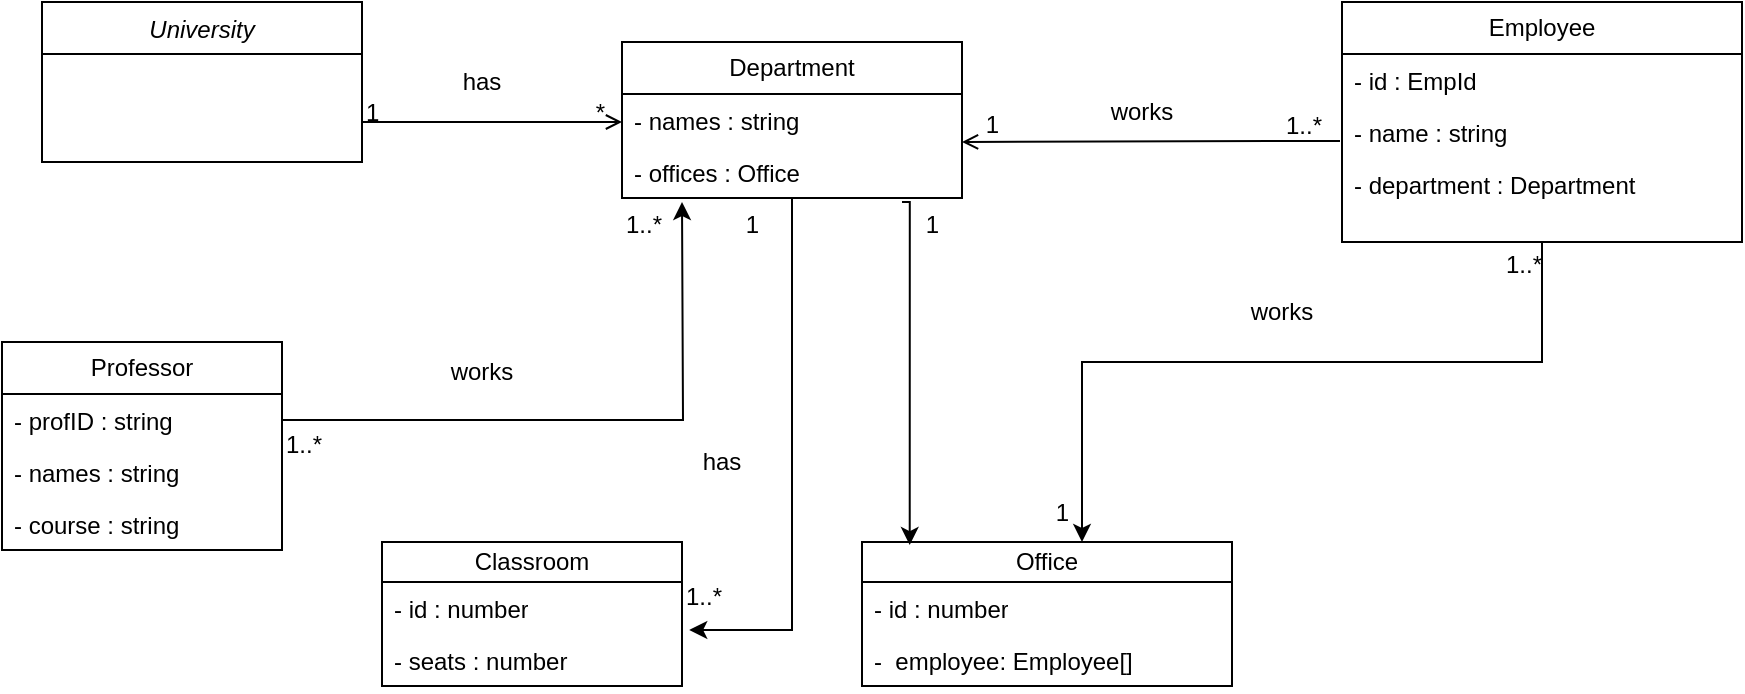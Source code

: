 <mxfile version="21.2.1" type="device">
  <diagram id="C5RBs43oDa-KdzZeNtuy" name="Page-1">
    <mxGraphModel dx="952" dy="883" grid="1" gridSize="10" guides="1" tooltips="1" connect="1" arrows="1" fold="1" page="1" pageScale="1" pageWidth="827" pageHeight="1169" math="0" shadow="0">
      <root>
        <mxCell id="WIyWlLk6GJQsqaUBKTNV-0" />
        <mxCell id="WIyWlLk6GJQsqaUBKTNV-1" parent="WIyWlLk6GJQsqaUBKTNV-0" />
        <mxCell id="zkfFHV4jXpPFQw0GAbJ--0" value="University" style="swimlane;fontStyle=2;align=center;verticalAlign=top;childLayout=stackLayout;horizontal=1;startSize=26;horizontalStack=0;resizeParent=1;resizeLast=0;collapsible=1;marginBottom=0;rounded=0;shadow=0;strokeWidth=1;" parent="WIyWlLk6GJQsqaUBKTNV-1" vertex="1">
          <mxGeometry x="60" y="120" width="160" height="80" as="geometry">
            <mxRectangle x="230" y="140" width="160" height="26" as="alternateBounds" />
          </mxGeometry>
        </mxCell>
        <mxCell id="zkfFHV4jXpPFQw0GAbJ--26" value="" style="endArrow=open;shadow=0;strokeWidth=1;rounded=0;endFill=1;edgeStyle=elbowEdgeStyle;elbow=vertical;" parent="WIyWlLk6GJQsqaUBKTNV-1" source="zkfFHV4jXpPFQw0GAbJ--0" edge="1">
          <mxGeometry x="0.5" y="41" relative="1" as="geometry">
            <mxPoint x="220" y="192" as="sourcePoint" />
            <mxPoint x="350" y="180" as="targetPoint" />
            <mxPoint x="-40" y="32" as="offset" />
            <Array as="points">
              <mxPoint x="290" y="180" />
              <mxPoint x="290" y="150" />
              <mxPoint x="380" y="189" />
            </Array>
          </mxGeometry>
        </mxCell>
        <mxCell id="zkfFHV4jXpPFQw0GAbJ--27" value="1" style="resizable=0;align=left;verticalAlign=bottom;labelBackgroundColor=none;fontSize=12;" parent="zkfFHV4jXpPFQw0GAbJ--26" connectable="0" vertex="1">
          <mxGeometry x="-1" relative="1" as="geometry">
            <mxPoint y="4" as="offset" />
          </mxGeometry>
        </mxCell>
        <mxCell id="zkfFHV4jXpPFQw0GAbJ--28" value="*" style="resizable=0;align=right;verticalAlign=bottom;labelBackgroundColor=none;fontSize=12;" parent="zkfFHV4jXpPFQw0GAbJ--26" connectable="0" vertex="1">
          <mxGeometry x="1" relative="1" as="geometry">
            <mxPoint x="-7" y="4" as="offset" />
          </mxGeometry>
        </mxCell>
        <mxCell id="pk1cMk19EzoJ91RB2THl-36" style="edgeStyle=orthogonalEdgeStyle;rounded=0;orthogonalLoop=1;jettySize=auto;html=1;entryX=1.024;entryY=-0.077;entryDx=0;entryDy=0;entryPerimeter=0;" edge="1" parent="WIyWlLk6GJQsqaUBKTNV-1" source="pk1cMk19EzoJ91RB2THl-0" target="pk1cMk19EzoJ91RB2THl-9">
          <mxGeometry relative="1" as="geometry" />
        </mxCell>
        <mxCell id="pk1cMk19EzoJ91RB2THl-0" value="Department" style="swimlane;fontStyle=0;childLayout=stackLayout;horizontal=1;startSize=26;fillColor=none;horizontalStack=0;resizeParent=1;resizeParentMax=0;resizeLast=0;collapsible=1;marginBottom=0;whiteSpace=wrap;html=1;" vertex="1" parent="WIyWlLk6GJQsqaUBKTNV-1">
          <mxGeometry x="350" y="140" width="170" height="78" as="geometry" />
        </mxCell>
        <mxCell id="pk1cMk19EzoJ91RB2THl-1" value="- names : string" style="text;strokeColor=none;fillColor=none;align=left;verticalAlign=top;spacingLeft=4;spacingRight=4;overflow=hidden;rotatable=0;points=[[0,0.5],[1,0.5]];portConstraint=eastwest;whiteSpace=wrap;html=1;" vertex="1" parent="pk1cMk19EzoJ91RB2THl-0">
          <mxGeometry y="26" width="170" height="26" as="geometry" />
        </mxCell>
        <mxCell id="pk1cMk19EzoJ91RB2THl-2" value="- offices : Office" style="text;strokeColor=none;fillColor=none;align=left;verticalAlign=top;spacingLeft=4;spacingRight=4;overflow=hidden;rotatable=0;points=[[0,0.5],[1,0.5]];portConstraint=eastwest;whiteSpace=wrap;html=1;" vertex="1" parent="pk1cMk19EzoJ91RB2THl-0">
          <mxGeometry y="52" width="170" height="26" as="geometry" />
        </mxCell>
        <mxCell id="pk1cMk19EzoJ91RB2THl-3" value="Office" style="swimlane;fontStyle=0;childLayout=stackLayout;horizontal=1;startSize=20;fillColor=none;horizontalStack=0;resizeParent=1;resizeParentMax=0;resizeLast=0;collapsible=1;marginBottom=0;whiteSpace=wrap;html=1;" vertex="1" parent="WIyWlLk6GJQsqaUBKTNV-1">
          <mxGeometry x="470" y="390" width="185" height="72" as="geometry" />
        </mxCell>
        <mxCell id="pk1cMk19EzoJ91RB2THl-4" value="- id : number" style="text;strokeColor=none;fillColor=none;align=left;verticalAlign=top;spacingLeft=4;spacingRight=4;overflow=hidden;rotatable=0;points=[[0,0.5],[1,0.5]];portConstraint=eastwest;whiteSpace=wrap;html=1;" vertex="1" parent="pk1cMk19EzoJ91RB2THl-3">
          <mxGeometry y="20" width="185" height="26" as="geometry" />
        </mxCell>
        <mxCell id="pk1cMk19EzoJ91RB2THl-5" value="-&amp;nbsp; employee: Employee[]" style="text;strokeColor=none;fillColor=none;align=left;verticalAlign=top;spacingLeft=4;spacingRight=4;overflow=hidden;rotatable=0;points=[[0,0.5],[1,0.5]];portConstraint=eastwest;whiteSpace=wrap;html=1;" vertex="1" parent="pk1cMk19EzoJ91RB2THl-3">
          <mxGeometry y="46" width="185" height="26" as="geometry" />
        </mxCell>
        <mxCell id="pk1cMk19EzoJ91RB2THl-7" value="Classroom" style="swimlane;fontStyle=0;childLayout=stackLayout;horizontal=1;startSize=20;fillColor=none;horizontalStack=0;resizeParent=1;resizeParentMax=0;resizeLast=0;collapsible=1;marginBottom=0;whiteSpace=wrap;html=1;" vertex="1" parent="WIyWlLk6GJQsqaUBKTNV-1">
          <mxGeometry x="230" y="390" width="150" height="72" as="geometry" />
        </mxCell>
        <mxCell id="pk1cMk19EzoJ91RB2THl-8" value="- id : number" style="text;strokeColor=none;fillColor=none;align=left;verticalAlign=top;spacingLeft=4;spacingRight=4;overflow=hidden;rotatable=0;points=[[0,0.5],[1,0.5]];portConstraint=eastwest;whiteSpace=wrap;html=1;" vertex="1" parent="pk1cMk19EzoJ91RB2THl-7">
          <mxGeometry y="20" width="150" height="26" as="geometry" />
        </mxCell>
        <mxCell id="pk1cMk19EzoJ91RB2THl-9" value="- seats : number" style="text;strokeColor=none;fillColor=none;align=left;verticalAlign=top;spacingLeft=4;spacingRight=4;overflow=hidden;rotatable=0;points=[[0,0.5],[1,0.5]];portConstraint=eastwest;whiteSpace=wrap;html=1;" vertex="1" parent="pk1cMk19EzoJ91RB2THl-7">
          <mxGeometry y="46" width="150" height="26" as="geometry" />
        </mxCell>
        <mxCell id="pk1cMk19EzoJ91RB2THl-10" value="Employee" style="swimlane;fontStyle=0;childLayout=stackLayout;horizontal=1;startSize=26;fillColor=none;horizontalStack=0;resizeParent=1;resizeParentMax=0;resizeLast=0;collapsible=1;marginBottom=0;whiteSpace=wrap;html=1;" vertex="1" parent="WIyWlLk6GJQsqaUBKTNV-1">
          <mxGeometry x="710" y="120" width="200" height="120" as="geometry" />
        </mxCell>
        <mxCell id="pk1cMk19EzoJ91RB2THl-11" value="- id : EmpId" style="text;strokeColor=none;fillColor=none;align=left;verticalAlign=top;spacingLeft=4;spacingRight=4;overflow=hidden;rotatable=0;points=[[0,0.5],[1,0.5]];portConstraint=eastwest;whiteSpace=wrap;html=1;" vertex="1" parent="pk1cMk19EzoJ91RB2THl-10">
          <mxGeometry y="26" width="200" height="26" as="geometry" />
        </mxCell>
        <mxCell id="pk1cMk19EzoJ91RB2THl-12" value="- name : string" style="text;strokeColor=none;fillColor=none;align=left;verticalAlign=top;spacingLeft=4;spacingRight=4;overflow=hidden;rotatable=0;points=[[0,0.5],[1,0.5]];portConstraint=eastwest;whiteSpace=wrap;html=1;" vertex="1" parent="pk1cMk19EzoJ91RB2THl-10">
          <mxGeometry y="52" width="200" height="26" as="geometry" />
        </mxCell>
        <mxCell id="pk1cMk19EzoJ91RB2THl-13" value="- department : Department" style="text;strokeColor=none;fillColor=none;align=left;verticalAlign=top;spacingLeft=4;spacingRight=4;overflow=hidden;rotatable=0;points=[[0,0.5],[1,0.5]];portConstraint=eastwest;whiteSpace=wrap;html=1;" vertex="1" parent="pk1cMk19EzoJ91RB2THl-10">
          <mxGeometry y="78" width="200" height="42" as="geometry" />
        </mxCell>
        <mxCell id="pk1cMk19EzoJ91RB2THl-17" value="" style="endArrow=open;shadow=0;strokeWidth=1;rounded=0;endFill=1;edgeStyle=elbowEdgeStyle;elbow=vertical;exitX=-0.005;exitY=0.671;exitDx=0;exitDy=0;exitPerimeter=0;" edge="1" parent="WIyWlLk6GJQsqaUBKTNV-1" source="pk1cMk19EzoJ91RB2THl-12">
          <mxGeometry x="0.5" y="41" relative="1" as="geometry">
            <mxPoint x="660" y="210" as="sourcePoint" />
            <mxPoint x="520" y="190" as="targetPoint" />
            <mxPoint x="-40" y="32" as="offset" />
            <Array as="points">
              <mxPoint x="540" y="190" />
              <mxPoint x="600" y="190" />
              <mxPoint x="590" y="200" />
              <mxPoint x="600" y="240" />
              <mxPoint x="690" y="279" />
            </Array>
          </mxGeometry>
        </mxCell>
        <mxCell id="pk1cMk19EzoJ91RB2THl-18" value="1..*" style="resizable=0;align=left;verticalAlign=bottom;labelBackgroundColor=none;fontSize=12;" connectable="0" vertex="1" parent="pk1cMk19EzoJ91RB2THl-17">
          <mxGeometry x="-1" relative="1" as="geometry">
            <mxPoint x="-29" y="1" as="offset" />
          </mxGeometry>
        </mxCell>
        <mxCell id="pk1cMk19EzoJ91RB2THl-19" value="1" style="resizable=0;align=right;verticalAlign=bottom;labelBackgroundColor=none;fontSize=12;" connectable="0" vertex="1" parent="pk1cMk19EzoJ91RB2THl-17">
          <mxGeometry x="1" relative="1" as="geometry">
            <mxPoint x="20" as="offset" />
          </mxGeometry>
        </mxCell>
        <mxCell id="pk1cMk19EzoJ91RB2THl-21" value="works" style="text;html=1;strokeColor=none;fillColor=none;align=center;verticalAlign=middle;whiteSpace=wrap;rounded=0;" vertex="1" parent="WIyWlLk6GJQsqaUBKTNV-1">
          <mxGeometry x="580" y="160" width="60" height="30" as="geometry" />
        </mxCell>
        <mxCell id="pk1cMk19EzoJ91RB2THl-22" style="edgeStyle=orthogonalEdgeStyle;rounded=0;orthogonalLoop=1;jettySize=auto;html=1;" edge="1" parent="WIyWlLk6GJQsqaUBKTNV-1" source="pk1cMk19EzoJ91RB2THl-13" target="pk1cMk19EzoJ91RB2THl-3">
          <mxGeometry relative="1" as="geometry">
            <Array as="points">
              <mxPoint x="810" y="300" />
              <mxPoint x="580" y="300" />
            </Array>
          </mxGeometry>
        </mxCell>
        <mxCell id="pk1cMk19EzoJ91RB2THl-23" value="1" style="resizable=0;align=right;verticalAlign=bottom;labelBackgroundColor=none;fontSize=12;" connectable="0" vertex="1" parent="WIyWlLk6GJQsqaUBKTNV-1">
          <mxGeometry x="759.998" y="190" as="geometry">
            <mxPoint x="-185" y="194" as="offset" />
          </mxGeometry>
        </mxCell>
        <mxCell id="pk1cMk19EzoJ91RB2THl-24" value="1..*" style="resizable=0;align=left;verticalAlign=bottom;labelBackgroundColor=none;fontSize=12;" connectable="0" vertex="1" parent="WIyWlLk6GJQsqaUBKTNV-1">
          <mxGeometry x="790" y="259.996" as="geometry" />
        </mxCell>
        <mxCell id="pk1cMk19EzoJ91RB2THl-25" value="works" style="text;html=1;strokeColor=none;fillColor=none;align=center;verticalAlign=middle;whiteSpace=wrap;rounded=0;" vertex="1" parent="WIyWlLk6GJQsqaUBKTNV-1">
          <mxGeometry x="650" y="260" width="60" height="30" as="geometry" />
        </mxCell>
        <mxCell id="pk1cMk19EzoJ91RB2THl-26" style="edgeStyle=orthogonalEdgeStyle;rounded=0;orthogonalLoop=1;jettySize=auto;html=1;entryX=0.129;entryY=0.021;entryDx=0;entryDy=0;entryPerimeter=0;" edge="1" parent="WIyWlLk6GJQsqaUBKTNV-1" target="pk1cMk19EzoJ91RB2THl-3">
          <mxGeometry relative="1" as="geometry">
            <mxPoint x="490" y="220" as="sourcePoint" />
            <Array as="points">
              <mxPoint x="494" y="220" />
            </Array>
          </mxGeometry>
        </mxCell>
        <mxCell id="pk1cMk19EzoJ91RB2THl-27" value="1" style="resizable=0;align=right;verticalAlign=bottom;labelBackgroundColor=none;fontSize=12;" connectable="0" vertex="1" parent="WIyWlLk6GJQsqaUBKTNV-1">
          <mxGeometry x="509.998" y="240" as="geometry" />
        </mxCell>
        <mxCell id="pk1cMk19EzoJ91RB2THl-28" value="1..*" style="resizable=0;align=left;verticalAlign=bottom;labelBackgroundColor=none;fontSize=12;" connectable="0" vertex="1" parent="WIyWlLk6GJQsqaUBKTNV-1">
          <mxGeometry x="350" y="239.996" as="geometry" />
        </mxCell>
        <mxCell id="pk1cMk19EzoJ91RB2THl-29" value="Professor" style="swimlane;fontStyle=0;childLayout=stackLayout;horizontal=1;startSize=26;fillColor=none;horizontalStack=0;resizeParent=1;resizeParentMax=0;resizeLast=0;collapsible=1;marginBottom=0;whiteSpace=wrap;html=1;" vertex="1" parent="WIyWlLk6GJQsqaUBKTNV-1">
          <mxGeometry x="40" y="290" width="140" height="104" as="geometry" />
        </mxCell>
        <mxCell id="pk1cMk19EzoJ91RB2THl-33" style="edgeStyle=orthogonalEdgeStyle;rounded=0;orthogonalLoop=1;jettySize=auto;html=1;" edge="1" parent="pk1cMk19EzoJ91RB2THl-29" source="pk1cMk19EzoJ91RB2THl-30">
          <mxGeometry relative="1" as="geometry">
            <mxPoint x="340" y="-70" as="targetPoint" />
          </mxGeometry>
        </mxCell>
        <mxCell id="pk1cMk19EzoJ91RB2THl-30" value="- profID : string" style="text;strokeColor=none;fillColor=none;align=left;verticalAlign=top;spacingLeft=4;spacingRight=4;overflow=hidden;rotatable=0;points=[[0,0.5],[1,0.5]];portConstraint=eastwest;whiteSpace=wrap;html=1;" vertex="1" parent="pk1cMk19EzoJ91RB2THl-29">
          <mxGeometry y="26" width="140" height="26" as="geometry" />
        </mxCell>
        <mxCell id="pk1cMk19EzoJ91RB2THl-31" value="- names : string" style="text;strokeColor=none;fillColor=none;align=left;verticalAlign=top;spacingLeft=4;spacingRight=4;overflow=hidden;rotatable=0;points=[[0,0.5],[1,0.5]];portConstraint=eastwest;whiteSpace=wrap;html=1;" vertex="1" parent="pk1cMk19EzoJ91RB2THl-29">
          <mxGeometry y="52" width="140" height="26" as="geometry" />
        </mxCell>
        <mxCell id="pk1cMk19EzoJ91RB2THl-32" value="- course : string" style="text;strokeColor=none;fillColor=none;align=left;verticalAlign=top;spacingLeft=4;spacingRight=4;overflow=hidden;rotatable=0;points=[[0,0.5],[1,0.5]];portConstraint=eastwest;whiteSpace=wrap;html=1;" vertex="1" parent="pk1cMk19EzoJ91RB2THl-29">
          <mxGeometry y="78" width="140" height="26" as="geometry" />
        </mxCell>
        <mxCell id="pk1cMk19EzoJ91RB2THl-34" value="1" style="resizable=0;align=right;verticalAlign=bottom;labelBackgroundColor=none;fontSize=12;" connectable="0" vertex="1" parent="WIyWlLk6GJQsqaUBKTNV-1">
          <mxGeometry x="419.998" y="240" as="geometry" />
        </mxCell>
        <mxCell id="pk1cMk19EzoJ91RB2THl-35" value="1..*" style="resizable=0;align=left;verticalAlign=bottom;labelBackgroundColor=none;fontSize=12;" connectable="0" vertex="1" parent="WIyWlLk6GJQsqaUBKTNV-1">
          <mxGeometry x="180" y="349.996" as="geometry" />
        </mxCell>
        <mxCell id="pk1cMk19EzoJ91RB2THl-37" value="1..*" style="resizable=0;align=left;verticalAlign=bottom;labelBackgroundColor=none;fontSize=12;" connectable="0" vertex="1" parent="WIyWlLk6GJQsqaUBKTNV-1">
          <mxGeometry x="380" y="425.996" as="geometry" />
        </mxCell>
        <mxCell id="pk1cMk19EzoJ91RB2THl-38" value="works" style="text;html=1;strokeColor=none;fillColor=none;align=center;verticalAlign=middle;whiteSpace=wrap;rounded=0;" vertex="1" parent="WIyWlLk6GJQsqaUBKTNV-1">
          <mxGeometry x="250" y="290" width="60" height="30" as="geometry" />
        </mxCell>
        <mxCell id="pk1cMk19EzoJ91RB2THl-39" value="has" style="text;html=1;strokeColor=none;fillColor=none;align=center;verticalAlign=middle;whiteSpace=wrap;rounded=0;" vertex="1" parent="WIyWlLk6GJQsqaUBKTNV-1">
          <mxGeometry x="370" y="335" width="60" height="30" as="geometry" />
        </mxCell>
        <mxCell id="pk1cMk19EzoJ91RB2THl-40" value="has" style="text;html=1;strokeColor=none;fillColor=none;align=center;verticalAlign=middle;whiteSpace=wrap;rounded=0;" vertex="1" parent="WIyWlLk6GJQsqaUBKTNV-1">
          <mxGeometry x="250" y="145" width="60" height="30" as="geometry" />
        </mxCell>
      </root>
    </mxGraphModel>
  </diagram>
</mxfile>
